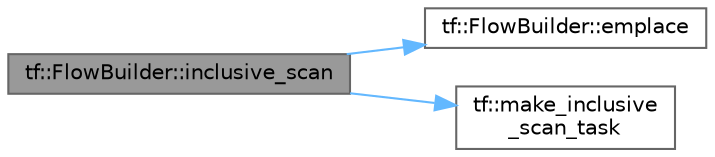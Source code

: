 digraph "tf::FlowBuilder::inclusive_scan"
{
 // LATEX_PDF_SIZE
  bgcolor="transparent";
  edge [fontname=Helvetica,fontsize=10,labelfontname=Helvetica,labelfontsize=10];
  node [fontname=Helvetica,fontsize=10,shape=box,height=0.2,width=0.4];
  rankdir="LR";
  Node1 [id="Node000001",label="tf::FlowBuilder::inclusive_scan",height=0.2,width=0.4,color="gray40", fillcolor="grey60", style="filled", fontcolor="black",tooltip="creates an STL-styled parallel inclusive-scan task with an initial value"];
  Node1 -> Node2 [id="edge1_Node000001_Node000002",color="steelblue1",style="solid",tooltip=" "];
  Node2 [id="Node000002",label="tf::FlowBuilder::emplace",height=0.2,width=0.4,color="grey40", fillcolor="white", style="filled",URL="$classtf_1_1_flow_builder.html#a60d7a666cab71ecfa3010b2efb0d6b57",tooltip="creates a static task"];
  Node1 -> Node3 [id="edge2_Node000001_Node000003",color="steelblue1",style="solid",tooltip=" "];
  Node3 [id="Node000003",label="tf::make_inclusive\l_scan_task",height=0.2,width=0.4,color="grey40", fillcolor="white", style="filled",URL="$namespacetf.html#a3cd0c38f1c541ecaa16c0e8e33a34ad1",tooltip=" "];
}
